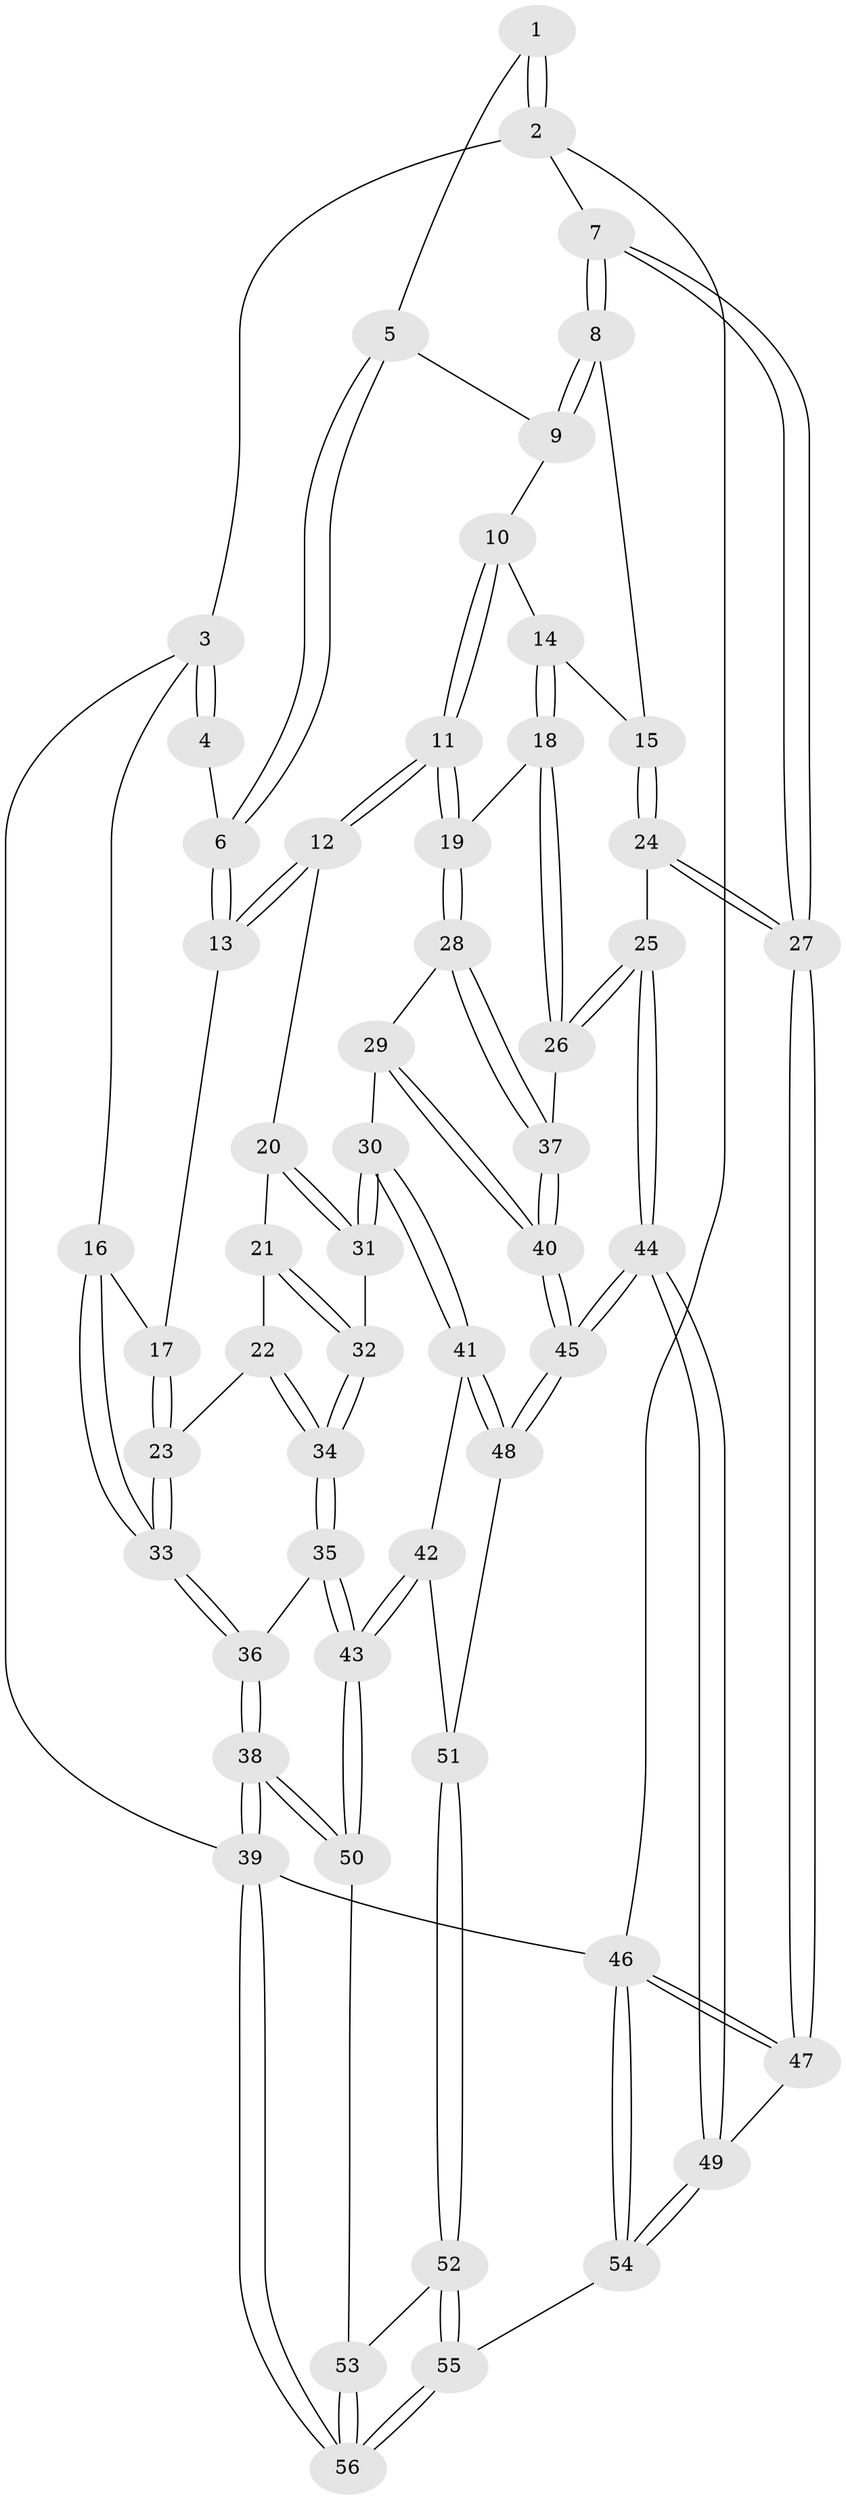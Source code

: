 // coarse degree distribution, {6: 0.13636363636363635, 2: 0.045454545454545456, 5: 0.2727272727272727, 3: 0.18181818181818182, 4: 0.36363636363636365}
// Generated by graph-tools (version 1.1) at 2025/21/03/04/25 18:21:43]
// undirected, 56 vertices, 137 edges
graph export_dot {
graph [start="1"]
  node [color=gray90,style=filled];
  1 [pos="+0.8815618597307326+0"];
  2 [pos="+1+0"];
  3 [pos="+0+0"];
  4 [pos="+0.5020417283209699+0"];
  5 [pos="+0.7786078753620552+0.11512717309203646"];
  6 [pos="+0.48092101296065753+0.1058016071370654"];
  7 [pos="+1+0"];
  8 [pos="+1+0.11685999702647631"];
  9 [pos="+0.7787411819713899+0.11536201919689028"];
  10 [pos="+0.7897931243713354+0.16992993054617406"];
  11 [pos="+0.6088016589036934+0.3394285394571195"];
  12 [pos="+0.47772358615155064+0.18182134030231215"];
  13 [pos="+0.47109965235322887+0.1266633213143384"];
  14 [pos="+0.8575182988751966+0.2469887492367571"];
  15 [pos="+0.8796661918014922+0.254947668859426"];
  16 [pos="+0+0"];
  17 [pos="+0.25690259213088906+0.12146461022803126"];
  18 [pos="+0.6872782858030849+0.3952994086440064"];
  19 [pos="+0.6249846615827359+0.37959767305369446"];
  20 [pos="+0.42619544775747026+0.24265771824203233"];
  21 [pos="+0.22003473249479225+0.36808780042735467"];
  22 [pos="+0.2052026510257385+0.3667359865102783"];
  23 [pos="+0.13526864807094116+0.3386927993277136"];
  24 [pos="+0.9869451319109308+0.4984385680864116"];
  25 [pos="+0.8827724726650885+0.4995694817045716"];
  26 [pos="+0.8213251109211003+0.4837579345876197"];
  27 [pos="+1+0.55318334589346"];
  28 [pos="+0.5972767117639224+0.4242456244455631"];
  29 [pos="+0.5888535489312156+0.434291725352578"];
  30 [pos="+0.42845681722444917+0.5390928679730317"];
  31 [pos="+0.38585897800001606+0.4911974410745034"];
  32 [pos="+0.3408717027526974+0.4708650234040828"];
  33 [pos="+0+0.356760379214826"];
  34 [pos="+0.21253393443256774+0.5584501044414949"];
  35 [pos="+0.19009300189195116+0.6200837494902726"];
  36 [pos="+0+0.4430711525925231"];
  37 [pos="+0.698873548396824+0.5977066307642818"];
  38 [pos="+0+1"];
  39 [pos="+0+1"];
  40 [pos="+0.639784417744021+0.7248202677255596"];
  41 [pos="+0.42493012311113576+0.5693982819938774"];
  42 [pos="+0.33085224093767296+0.6607985897012318"];
  43 [pos="+0.24256164044040204+0.7152392232828565"];
  44 [pos="+0.6805091324627931+0.7954196179394553"];
  45 [pos="+0.6383453603608562+0.7330213615463963"];
  46 [pos="+1+1"];
  47 [pos="+1+0.7969598684763729"];
  48 [pos="+0.5747173188808143+0.7064165836157208"];
  49 [pos="+0.6809009872789713+0.7964237304416395"];
  50 [pos="+0.23452245126381546+0.74151163982295"];
  51 [pos="+0.456791663377653+0.7574516332075626"];
  52 [pos="+0.3957370756791641+0.8727623309692447"];
  53 [pos="+0.2732274921209149+0.7832612799250419"];
  54 [pos="+0.5605738090983177+1"];
  55 [pos="+0.5484522578938674+1"];
  56 [pos="+0.24556197717680625+1"];
  1 -- 2;
  1 -- 2;
  1 -- 5;
  2 -- 3;
  2 -- 7;
  2 -- 46;
  3 -- 4;
  3 -- 4;
  3 -- 16;
  3 -- 39;
  4 -- 6;
  5 -- 6;
  5 -- 6;
  5 -- 9;
  6 -- 13;
  6 -- 13;
  7 -- 8;
  7 -- 8;
  7 -- 27;
  7 -- 27;
  8 -- 9;
  8 -- 9;
  8 -- 15;
  9 -- 10;
  10 -- 11;
  10 -- 11;
  10 -- 14;
  11 -- 12;
  11 -- 12;
  11 -- 19;
  11 -- 19;
  12 -- 13;
  12 -- 13;
  12 -- 20;
  13 -- 17;
  14 -- 15;
  14 -- 18;
  14 -- 18;
  15 -- 24;
  15 -- 24;
  16 -- 17;
  16 -- 33;
  16 -- 33;
  17 -- 23;
  17 -- 23;
  18 -- 19;
  18 -- 26;
  18 -- 26;
  19 -- 28;
  19 -- 28;
  20 -- 21;
  20 -- 31;
  20 -- 31;
  21 -- 22;
  21 -- 32;
  21 -- 32;
  22 -- 23;
  22 -- 34;
  22 -- 34;
  23 -- 33;
  23 -- 33;
  24 -- 25;
  24 -- 27;
  24 -- 27;
  25 -- 26;
  25 -- 26;
  25 -- 44;
  25 -- 44;
  26 -- 37;
  27 -- 47;
  27 -- 47;
  28 -- 29;
  28 -- 37;
  28 -- 37;
  29 -- 30;
  29 -- 40;
  29 -- 40;
  30 -- 31;
  30 -- 31;
  30 -- 41;
  30 -- 41;
  31 -- 32;
  32 -- 34;
  32 -- 34;
  33 -- 36;
  33 -- 36;
  34 -- 35;
  34 -- 35;
  35 -- 36;
  35 -- 43;
  35 -- 43;
  36 -- 38;
  36 -- 38;
  37 -- 40;
  37 -- 40;
  38 -- 39;
  38 -- 39;
  38 -- 50;
  38 -- 50;
  39 -- 56;
  39 -- 56;
  39 -- 46;
  40 -- 45;
  40 -- 45;
  41 -- 42;
  41 -- 48;
  41 -- 48;
  42 -- 43;
  42 -- 43;
  42 -- 51;
  43 -- 50;
  43 -- 50;
  44 -- 45;
  44 -- 45;
  44 -- 49;
  44 -- 49;
  45 -- 48;
  45 -- 48;
  46 -- 47;
  46 -- 47;
  46 -- 54;
  46 -- 54;
  47 -- 49;
  48 -- 51;
  49 -- 54;
  49 -- 54;
  50 -- 53;
  51 -- 52;
  51 -- 52;
  52 -- 53;
  52 -- 55;
  52 -- 55;
  53 -- 56;
  53 -- 56;
  54 -- 55;
  55 -- 56;
  55 -- 56;
}
